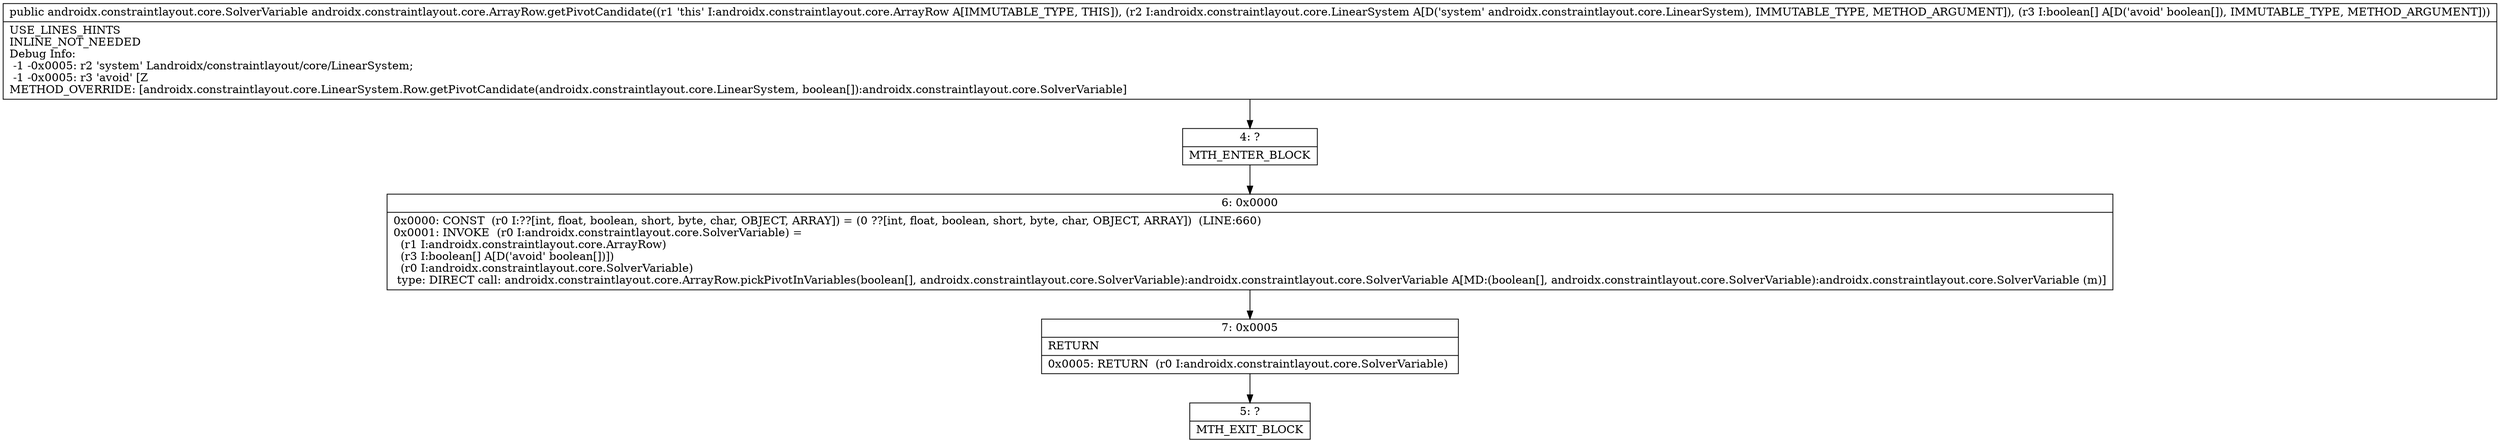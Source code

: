 digraph "CFG forandroidx.constraintlayout.core.ArrayRow.getPivotCandidate(Landroidx\/constraintlayout\/core\/LinearSystem;[Z)Landroidx\/constraintlayout\/core\/SolverVariable;" {
Node_4 [shape=record,label="{4\:\ ?|MTH_ENTER_BLOCK\l}"];
Node_6 [shape=record,label="{6\:\ 0x0000|0x0000: CONST  (r0 I:??[int, float, boolean, short, byte, char, OBJECT, ARRAY]) = (0 ??[int, float, boolean, short, byte, char, OBJECT, ARRAY])  (LINE:660)\l0x0001: INVOKE  (r0 I:androidx.constraintlayout.core.SolverVariable) = \l  (r1 I:androidx.constraintlayout.core.ArrayRow)\l  (r3 I:boolean[] A[D('avoid' boolean[])])\l  (r0 I:androidx.constraintlayout.core.SolverVariable)\l type: DIRECT call: androidx.constraintlayout.core.ArrayRow.pickPivotInVariables(boolean[], androidx.constraintlayout.core.SolverVariable):androidx.constraintlayout.core.SolverVariable A[MD:(boolean[], androidx.constraintlayout.core.SolverVariable):androidx.constraintlayout.core.SolverVariable (m)]\l}"];
Node_7 [shape=record,label="{7\:\ 0x0005|RETURN\l|0x0005: RETURN  (r0 I:androidx.constraintlayout.core.SolverVariable) \l}"];
Node_5 [shape=record,label="{5\:\ ?|MTH_EXIT_BLOCK\l}"];
MethodNode[shape=record,label="{public androidx.constraintlayout.core.SolverVariable androidx.constraintlayout.core.ArrayRow.getPivotCandidate((r1 'this' I:androidx.constraintlayout.core.ArrayRow A[IMMUTABLE_TYPE, THIS]), (r2 I:androidx.constraintlayout.core.LinearSystem A[D('system' androidx.constraintlayout.core.LinearSystem), IMMUTABLE_TYPE, METHOD_ARGUMENT]), (r3 I:boolean[] A[D('avoid' boolean[]), IMMUTABLE_TYPE, METHOD_ARGUMENT]))  | USE_LINES_HINTS\lINLINE_NOT_NEEDED\lDebug Info:\l  \-1 \-0x0005: r2 'system' Landroidx\/constraintlayout\/core\/LinearSystem;\l  \-1 \-0x0005: r3 'avoid' [Z\lMETHOD_OVERRIDE: [androidx.constraintlayout.core.LinearSystem.Row.getPivotCandidate(androidx.constraintlayout.core.LinearSystem, boolean[]):androidx.constraintlayout.core.SolverVariable]\l}"];
MethodNode -> Node_4;Node_4 -> Node_6;
Node_6 -> Node_7;
Node_7 -> Node_5;
}

